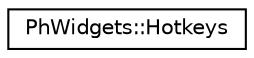 digraph "Graphical Class Hierarchy"
{
  edge [fontname="Helvetica",fontsize="10",labelfontname="Helvetica",labelfontsize="10"];
  node [fontname="Helvetica",fontsize="10",shape=record];
  rankdir="LR";
  Node0 [label="PhWidgets::Hotkeys",height=0.2,width=0.4,color="black", fillcolor="white", style="filled",URL="$struct_ph_widgets_1_1_hotkeys.html"];
}
